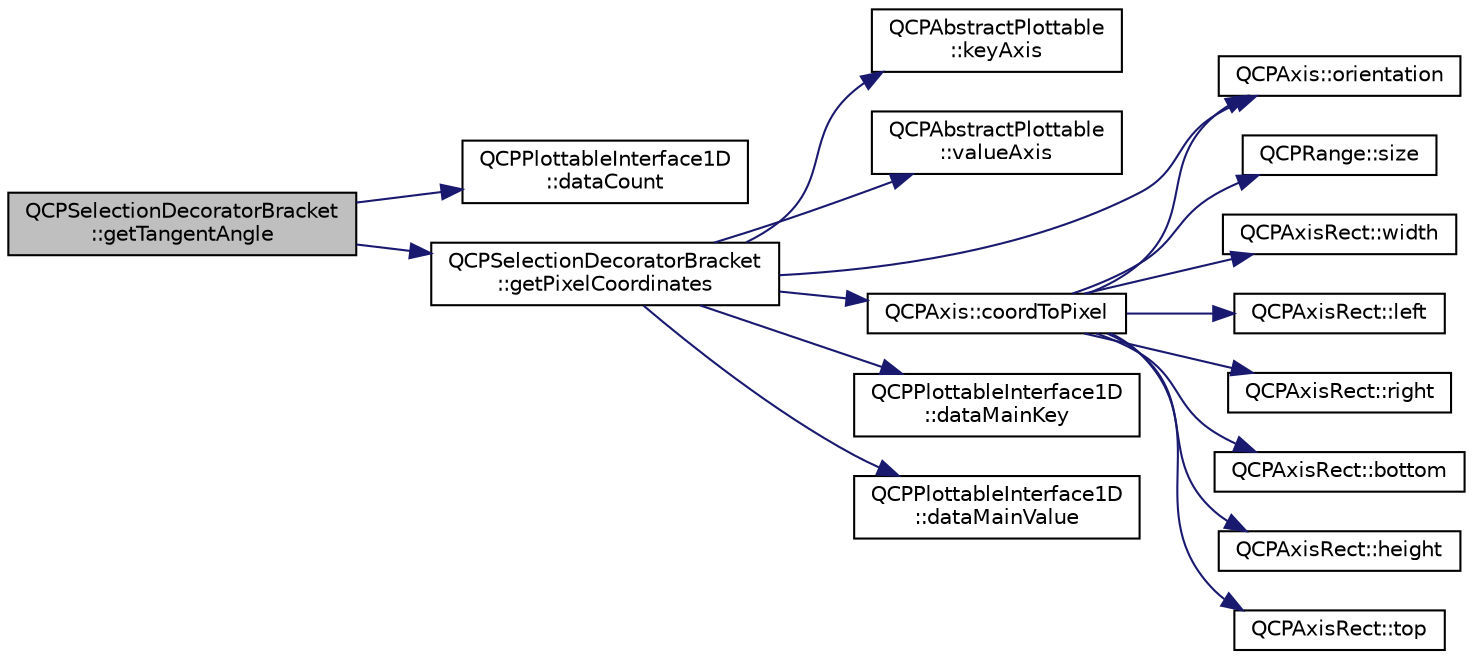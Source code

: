 digraph "QCPSelectionDecoratorBracket::getTangentAngle"
{
  edge [fontname="Helvetica",fontsize="10",labelfontname="Helvetica",labelfontsize="10"];
  node [fontname="Helvetica",fontsize="10",shape=record];
  rankdir="LR";
  Node63 [label="QCPSelectionDecoratorBracket\l::getTangentAngle",height=0.2,width=0.4,color="black", fillcolor="grey75", style="filled", fontcolor="black"];
  Node63 -> Node64 [color="midnightblue",fontsize="10",style="solid",fontname="Helvetica"];
  Node64 [label="QCPPlottableInterface1D\l::dataCount",height=0.2,width=0.4,color="black", fillcolor="white", style="filled",URL="$class_q_c_p_plottable_interface1_d.html#a058a22c770ef4d5a0e878a7f02183da9"];
  Node63 -> Node65 [color="midnightblue",fontsize="10",style="solid",fontname="Helvetica"];
  Node65 [label="QCPSelectionDecoratorBracket\l::getPixelCoordinates",height=0.2,width=0.4,color="black", fillcolor="white", style="filled",URL="$class_q_c_p_selection_decorator_bracket.html#a9925ed667e8a645fcb9949bd02ee4a19"];
  Node65 -> Node66 [color="midnightblue",fontsize="10",style="solid",fontname="Helvetica"];
  Node66 [label="QCPAbstractPlottable\l::keyAxis",height=0.2,width=0.4,color="black", fillcolor="white", style="filled",URL="$class_q_c_p_abstract_plottable.html#a2cdd6f0dd5e9a979037f86b4000d9cfe"];
  Node65 -> Node67 [color="midnightblue",fontsize="10",style="solid",fontname="Helvetica"];
  Node67 [label="QCPAbstractPlottable\l::valueAxis",height=0.2,width=0.4,color="black", fillcolor="white", style="filled",URL="$class_q_c_p_abstract_plottable.html#af47809a644a68ffd955fb30b01fb4f2f"];
  Node65 -> Node68 [color="midnightblue",fontsize="10",style="solid",fontname="Helvetica"];
  Node68 [label="QCPAxis::orientation",height=0.2,width=0.4,color="black", fillcolor="white", style="filled",URL="$class_q_c_p_axis.html#ab988ef4538e2655bb77bd138189cd42e"];
  Node65 -> Node69 [color="midnightblue",fontsize="10",style="solid",fontname="Helvetica"];
  Node69 [label="QCPAxis::coordToPixel",height=0.2,width=0.4,color="black", fillcolor="white", style="filled",URL="$class_q_c_p_axis.html#af15d1b3a7f7e9b53d759d3ccff1fe4b4"];
  Node69 -> Node68 [color="midnightblue",fontsize="10",style="solid",fontname="Helvetica"];
  Node69 -> Node70 [color="midnightblue",fontsize="10",style="solid",fontname="Helvetica"];
  Node70 [label="QCPRange::size",height=0.2,width=0.4,color="black", fillcolor="white", style="filled",URL="$class_q_c_p_range.html#a62326e7cc4316b96df6a60813230e63f"];
  Node69 -> Node71 [color="midnightblue",fontsize="10",style="solid",fontname="Helvetica"];
  Node71 [label="QCPAxisRect::width",height=0.2,width=0.4,color="black", fillcolor="white", style="filled",URL="$class_q_c_p_axis_rect.html#a204645398a4f9d0b0189385c7c2cfb91"];
  Node69 -> Node72 [color="midnightblue",fontsize="10",style="solid",fontname="Helvetica"];
  Node72 [label="QCPAxisRect::left",height=0.2,width=0.4,color="black", fillcolor="white", style="filled",URL="$class_q_c_p_axis_rect.html#afb4a3de02046b20b9310bdb8fca781c3"];
  Node69 -> Node73 [color="midnightblue",fontsize="10",style="solid",fontname="Helvetica"];
  Node73 [label="QCPAxisRect::right",height=0.2,width=0.4,color="black", fillcolor="white", style="filled",URL="$class_q_c_p_axis_rect.html#a3f819d4a1b2193723d1fdafc573eea10"];
  Node69 -> Node74 [color="midnightblue",fontsize="10",style="solid",fontname="Helvetica"];
  Node74 [label="QCPAxisRect::bottom",height=0.2,width=0.4,color="black", fillcolor="white", style="filled",URL="$class_q_c_p_axis_rect.html#acefdf1abaa8a8ab681e906cc2be9581e"];
  Node69 -> Node75 [color="midnightblue",fontsize="10",style="solid",fontname="Helvetica"];
  Node75 [label="QCPAxisRect::height",height=0.2,width=0.4,color="black", fillcolor="white", style="filled",URL="$class_q_c_p_axis_rect.html#acc4377809e79d9a089ab790f39429b0d"];
  Node69 -> Node76 [color="midnightblue",fontsize="10",style="solid",fontname="Helvetica"];
  Node76 [label="QCPAxisRect::top",height=0.2,width=0.4,color="black", fillcolor="white", style="filled",URL="$class_q_c_p_axis_rect.html#a45dbad181cbb9f09d068dbb76c817c95"];
  Node65 -> Node77 [color="midnightblue",fontsize="10",style="solid",fontname="Helvetica"];
  Node77 [label="QCPPlottableInterface1D\l::dataMainKey",height=0.2,width=0.4,color="black", fillcolor="white", style="filled",URL="$class_q_c_p_plottable_interface1_d.html#a2bd60daaac046945fead558cbd83cf73"];
  Node65 -> Node78 [color="midnightblue",fontsize="10",style="solid",fontname="Helvetica"];
  Node78 [label="QCPPlottableInterface1D\l::dataMainValue",height=0.2,width=0.4,color="black", fillcolor="white", style="filled",URL="$class_q_c_p_plottable_interface1_d.html#af6330919e8023277d08c958a6074fc76"];
}
